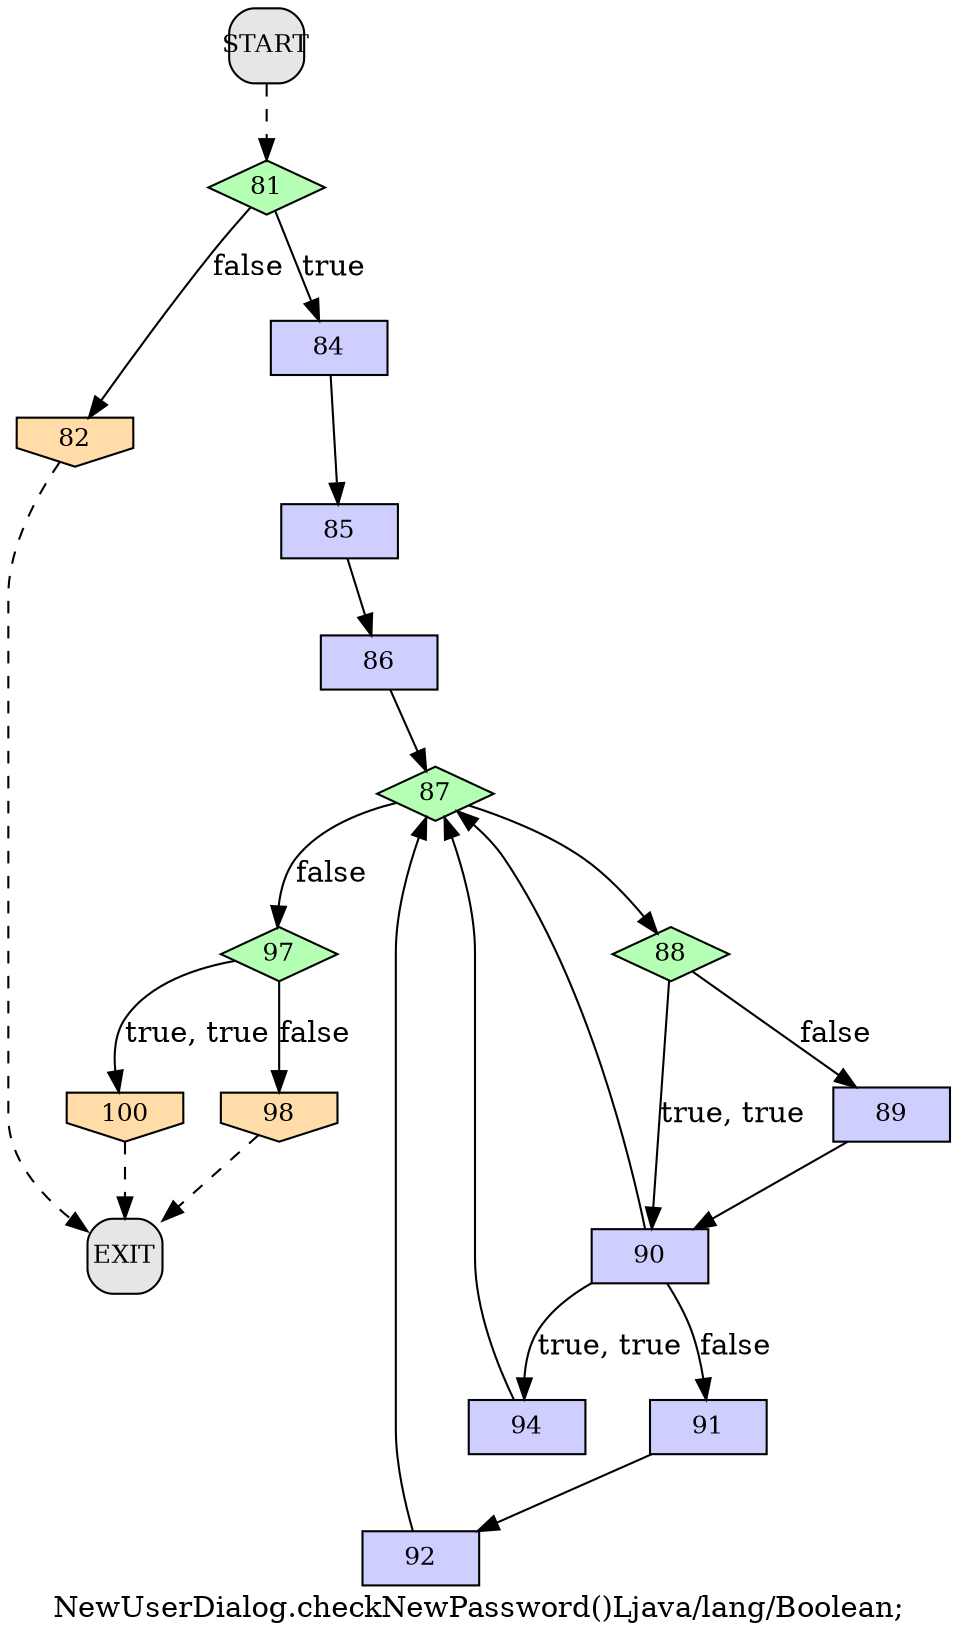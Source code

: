 /* --------------------------------------------------- */
/* Generated by Dr. Garbage Control Flow Graph Factory */
/* http://www.drgarbage.com                            */
/* Version: 4.5.0.201508311741                         */
/* Retrieved on: 2015-12-01 08:09:24.675               */
/* --------------------------------------------------- */
digraph "NewUserDialog.checkNewPassword()Ljava/lang/Boolean;" {
 graph [label="NewUserDialog.checkNewPassword()Ljava/lang/Boolean;"];
 2 [label="81", shape=diamond, style=filled, fillcolor="#B4FFB4", fixedsize=true, fontsize=12, width=0.78, height=0.36 ]
 3 [label="82", shape=invhouse, style=filled, fillcolor="#FFDCA8", fixedsize=true, fontsize=12, width=0.78, height=0.36 ]
 4 [label="84", shape=box, style=filled, fillcolor="#CECEFF", fixedsize=true, fontsize=12, width=0.78, height=0.36 ]
 5 [label="85", shape=box, style=filled, fillcolor="#CECEFF", fixedsize=true, fontsize=12, width=0.78, height=0.36 ]
 6 [label="86", shape=box, style=filled, fillcolor="#CECEFF", fixedsize=true, fontsize=12, width=0.78, height=0.36 ]
 7 [label="87", shape=diamond, style=filled, fillcolor="#B4FFB4", fixedsize=true, fontsize=12, width=0.78, height=0.36 ]
 8 [label="88", shape=diamond, style=filled, fillcolor="#B4FFB4", fixedsize=true, fontsize=12, width=0.78, height=0.36 ]
 9 [label="89", shape=box, style=filled, fillcolor="#CECEFF", fixedsize=true, fontsize=12, width=0.78, height=0.36 ]
 10 [label="90", shape=box, style=filled, fillcolor="#CECEFF", fixedsize=true, fontsize=12, width=0.78, height=0.36 ]
 11 [label="91", shape=box, style=filled, fillcolor="#CECEFF", fixedsize=true, fontsize=12, width=0.78, height=0.36 ]
 12 [label="92", shape=box, style=filled, fillcolor="#CECEFF", fixedsize=true, fontsize=12, width=0.78, height=0.36 ]
 13 [label="94", shape=box, style=filled, fillcolor="#CECEFF", fixedsize=true, fontsize=12, width=0.78, height=0.36 ]
 14 [label="97", shape=diamond, style=filled, fillcolor="#B4FFB4", fixedsize=true, fontsize=12, width=0.78, height=0.36 ]
 15 [label="98", shape=invhouse, style=filled, fillcolor="#FFDCA8", fixedsize=true, fontsize=12, width=0.78, height=0.36 ]
 16 [label="100", shape=invhouse, style=filled, fillcolor="#FFDCA8", fixedsize=true, fontsize=12, width=0.78, height=0.36 ]
 17 [label="START", shape=box, style="filled, rounded", fillcolor="#E6E6E6", fixedsize=true, fontsize=12, width=0.5, height=0.5 ]
 18 [label="EXIT", shape=box, style="filled, rounded", fillcolor="#E6E6E6", fixedsize=true, fontsize=12, width=0.5, height=0.5 ]
 17 -> 2 [label="", style=dashed ]
 2 -> 3 [label="false", style=solid ]
 2 -> 4 [label="true", style=solid ]
 4 -> 5 [label="", style=solid ]
 5 -> 6 [label="", style=solid ]
 6 -> 7 [label="", style=solid ]
 10 -> 7 [label="", style=solid ]
 12 -> 7 [label="", style=solid ]
 13 -> 7 [label="", style=solid ]
 7 -> 8 [label="", style=solid ]
 8 -> 9 [label="false", style=solid ]
 8 -> 10 [label="true, true", style=solid ]
 9 -> 10 [label="", style=solid ]
 10 -> 11 [label="false", style=solid ]
 11 -> 12 [label="", style=solid ]
 10 -> 13 [label="true, true", style=solid ]
 7 -> 14 [label="false", style=solid ]
 14 -> 15 [label="false", style=solid ]
 14 -> 16 [label="true, true", style=solid ]
 3 -> 18 [label="", style=dashed ]
 15 -> 18 [label="", style=dashed ]
 16 -> 18 [label="", style=dashed ]
}
